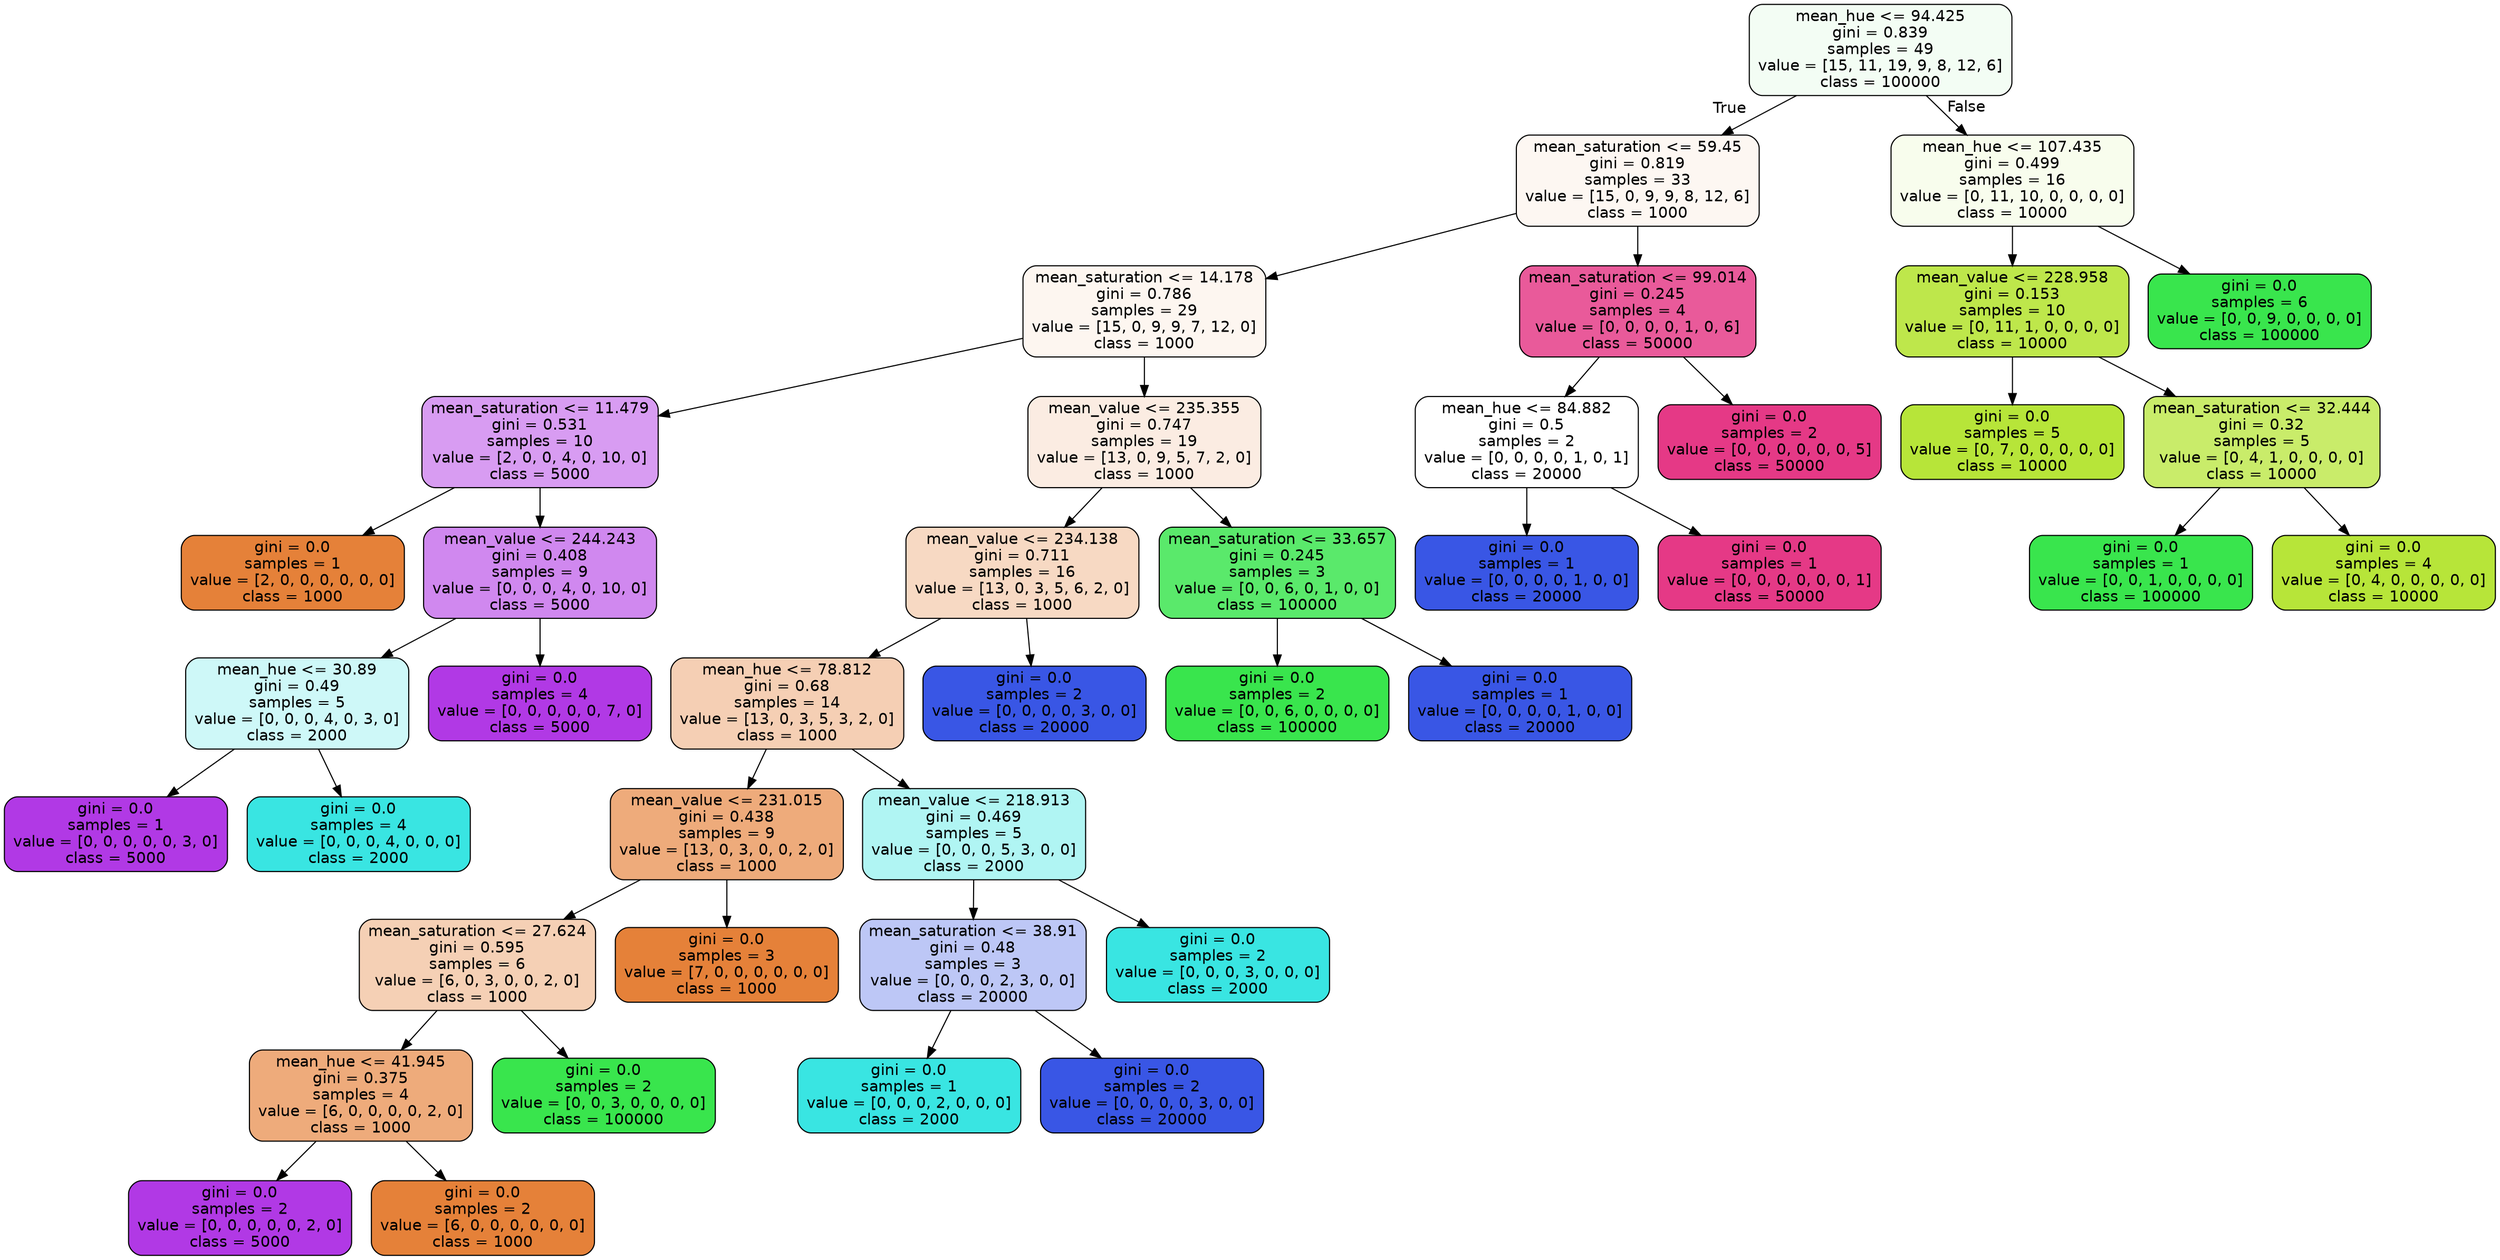 digraph Tree {
node [shape=box, style="filled, rounded", color="black", fontname="helvetica"] ;
edge [fontname="helvetica"] ;
0 [label="mean_hue <= 94.425\ngini = 0.839\nsamples = 49\nvalue = [15, 11, 19, 9, 8, 12, 6]\nclass = 100000", fillcolor="#f3fdf4"] ;
1 [label="mean_saturation <= 59.45\ngini = 0.819\nsamples = 33\nvalue = [15, 0, 9, 9, 8, 12, 6]\nclass = 1000", fillcolor="#fdf7f2"] ;
0 -> 1 [labeldistance=2.5, labelangle=45, headlabel="True"] ;
2 [label="mean_saturation <= 14.178\ngini = 0.786\nsamples = 29\nvalue = [15, 0, 9, 9, 7, 12, 0]\nclass = 1000", fillcolor="#fdf6f0"] ;
1 -> 2 ;
3 [label="mean_saturation <= 11.479\ngini = 0.531\nsamples = 10\nvalue = [2, 0, 0, 4, 0, 10, 0]\nclass = 5000", fillcolor="#d89cf2"] ;
2 -> 3 ;
4 [label="gini = 0.0\nsamples = 1\nvalue = [2, 0, 0, 0, 0, 0, 0]\nclass = 1000", fillcolor="#e58139"] ;
3 -> 4 ;
5 [label="mean_value <= 244.243\ngini = 0.408\nsamples = 9\nvalue = [0, 0, 0, 4, 0, 10, 0]\nclass = 5000", fillcolor="#d088ef"] ;
3 -> 5 ;
6 [label="mean_hue <= 30.89\ngini = 0.49\nsamples = 5\nvalue = [0, 0, 0, 4, 0, 3, 0]\nclass = 2000", fillcolor="#cef8f8"] ;
5 -> 6 ;
7 [label="gini = 0.0\nsamples = 1\nvalue = [0, 0, 0, 0, 0, 3, 0]\nclass = 5000", fillcolor="#b139e5"] ;
6 -> 7 ;
8 [label="gini = 0.0\nsamples = 4\nvalue = [0, 0, 0, 4, 0, 0, 0]\nclass = 2000", fillcolor="#39e5e2"] ;
6 -> 8 ;
9 [label="gini = 0.0\nsamples = 4\nvalue = [0, 0, 0, 0, 0, 7, 0]\nclass = 5000", fillcolor="#b139e5"] ;
5 -> 9 ;
10 [label="mean_value <= 235.355\ngini = 0.747\nsamples = 19\nvalue = [13, 0, 9, 5, 7, 2, 0]\nclass = 1000", fillcolor="#fbece2"] ;
2 -> 10 ;
11 [label="mean_value <= 234.138\ngini = 0.711\nsamples = 16\nvalue = [13, 0, 3, 5, 6, 2, 0]\nclass = 1000", fillcolor="#f7d9c3"] ;
10 -> 11 ;
12 [label="mean_hue <= 78.812\ngini = 0.68\nsamples = 14\nvalue = [13, 0, 3, 5, 3, 2, 0]\nclass = 1000", fillcolor="#f5cfb4"] ;
11 -> 12 ;
13 [label="mean_value <= 231.015\ngini = 0.438\nsamples = 9\nvalue = [13, 0, 3, 0, 0, 2, 0]\nclass = 1000", fillcolor="#eeab7b"] ;
12 -> 13 ;
14 [label="mean_saturation <= 27.624\ngini = 0.595\nsamples = 6\nvalue = [6, 0, 3, 0, 0, 2, 0]\nclass = 1000", fillcolor="#f5d0b5"] ;
13 -> 14 ;
15 [label="mean_hue <= 41.945\ngini = 0.375\nsamples = 4\nvalue = [6, 0, 0, 0, 0, 2, 0]\nclass = 1000", fillcolor="#eeab7b"] ;
14 -> 15 ;
16 [label="gini = 0.0\nsamples = 2\nvalue = [0, 0, 0, 0, 0, 2, 0]\nclass = 5000", fillcolor="#b139e5"] ;
15 -> 16 ;
17 [label="gini = 0.0\nsamples = 2\nvalue = [6, 0, 0, 0, 0, 0, 0]\nclass = 1000", fillcolor="#e58139"] ;
15 -> 17 ;
18 [label="gini = 0.0\nsamples = 2\nvalue = [0, 0, 3, 0, 0, 0, 0]\nclass = 100000", fillcolor="#39e54d"] ;
14 -> 18 ;
19 [label="gini = 0.0\nsamples = 3\nvalue = [7, 0, 0, 0, 0, 0, 0]\nclass = 1000", fillcolor="#e58139"] ;
13 -> 19 ;
20 [label="mean_value <= 218.913\ngini = 0.469\nsamples = 5\nvalue = [0, 0, 0, 5, 3, 0, 0]\nclass = 2000", fillcolor="#b0f5f3"] ;
12 -> 20 ;
21 [label="mean_saturation <= 38.91\ngini = 0.48\nsamples = 3\nvalue = [0, 0, 0, 2, 3, 0, 0]\nclass = 20000", fillcolor="#bdc7f6"] ;
20 -> 21 ;
22 [label="gini = 0.0\nsamples = 1\nvalue = [0, 0, 0, 2, 0, 0, 0]\nclass = 2000", fillcolor="#39e5e2"] ;
21 -> 22 ;
23 [label="gini = 0.0\nsamples = 2\nvalue = [0, 0, 0, 0, 3, 0, 0]\nclass = 20000", fillcolor="#3956e5"] ;
21 -> 23 ;
24 [label="gini = 0.0\nsamples = 2\nvalue = [0, 0, 0, 3, 0, 0, 0]\nclass = 2000", fillcolor="#39e5e2"] ;
20 -> 24 ;
25 [label="gini = 0.0\nsamples = 2\nvalue = [0, 0, 0, 0, 3, 0, 0]\nclass = 20000", fillcolor="#3956e5"] ;
11 -> 25 ;
26 [label="mean_saturation <= 33.657\ngini = 0.245\nsamples = 3\nvalue = [0, 0, 6, 0, 1, 0, 0]\nclass = 100000", fillcolor="#5ae96b"] ;
10 -> 26 ;
27 [label="gini = 0.0\nsamples = 2\nvalue = [0, 0, 6, 0, 0, 0, 0]\nclass = 100000", fillcolor="#39e54d"] ;
26 -> 27 ;
28 [label="gini = 0.0\nsamples = 1\nvalue = [0, 0, 0, 0, 1, 0, 0]\nclass = 20000", fillcolor="#3956e5"] ;
26 -> 28 ;
29 [label="mean_saturation <= 99.014\ngini = 0.245\nsamples = 4\nvalue = [0, 0, 0, 0, 1, 0, 6]\nclass = 50000", fillcolor="#e95a9a"] ;
1 -> 29 ;
30 [label="mean_hue <= 84.882\ngini = 0.5\nsamples = 2\nvalue = [0, 0, 0, 0, 1, 0, 1]\nclass = 20000", fillcolor="#ffffff"] ;
29 -> 30 ;
31 [label="gini = 0.0\nsamples = 1\nvalue = [0, 0, 0, 0, 1, 0, 0]\nclass = 20000", fillcolor="#3956e5"] ;
30 -> 31 ;
32 [label="gini = 0.0\nsamples = 1\nvalue = [0, 0, 0, 0, 0, 0, 1]\nclass = 50000", fillcolor="#e53986"] ;
30 -> 32 ;
33 [label="gini = 0.0\nsamples = 2\nvalue = [0, 0, 0, 0, 0, 0, 5]\nclass = 50000", fillcolor="#e53986"] ;
29 -> 33 ;
34 [label="mean_hue <= 107.435\ngini = 0.499\nsamples = 16\nvalue = [0, 11, 10, 0, 0, 0, 0]\nclass = 10000", fillcolor="#f8fded"] ;
0 -> 34 [labeldistance=2.5, labelangle=-45, headlabel="False"] ;
35 [label="mean_value <= 228.958\ngini = 0.153\nsamples = 10\nvalue = [0, 11, 1, 0, 0, 0, 0]\nclass = 10000", fillcolor="#bee74b"] ;
34 -> 35 ;
36 [label="gini = 0.0\nsamples = 5\nvalue = [0, 7, 0, 0, 0, 0, 0]\nclass = 10000", fillcolor="#b7e539"] ;
35 -> 36 ;
37 [label="mean_saturation <= 32.444\ngini = 0.32\nsamples = 5\nvalue = [0, 4, 1, 0, 0, 0, 0]\nclass = 10000", fillcolor="#c9ec6a"] ;
35 -> 37 ;
38 [label="gini = 0.0\nsamples = 1\nvalue = [0, 0, 1, 0, 0, 0, 0]\nclass = 100000", fillcolor="#39e54d"] ;
37 -> 38 ;
39 [label="gini = 0.0\nsamples = 4\nvalue = [0, 4, 0, 0, 0, 0, 0]\nclass = 10000", fillcolor="#b7e539"] ;
37 -> 39 ;
40 [label="gini = 0.0\nsamples = 6\nvalue = [0, 0, 9, 0, 0, 0, 0]\nclass = 100000", fillcolor="#39e54d"] ;
34 -> 40 ;
}